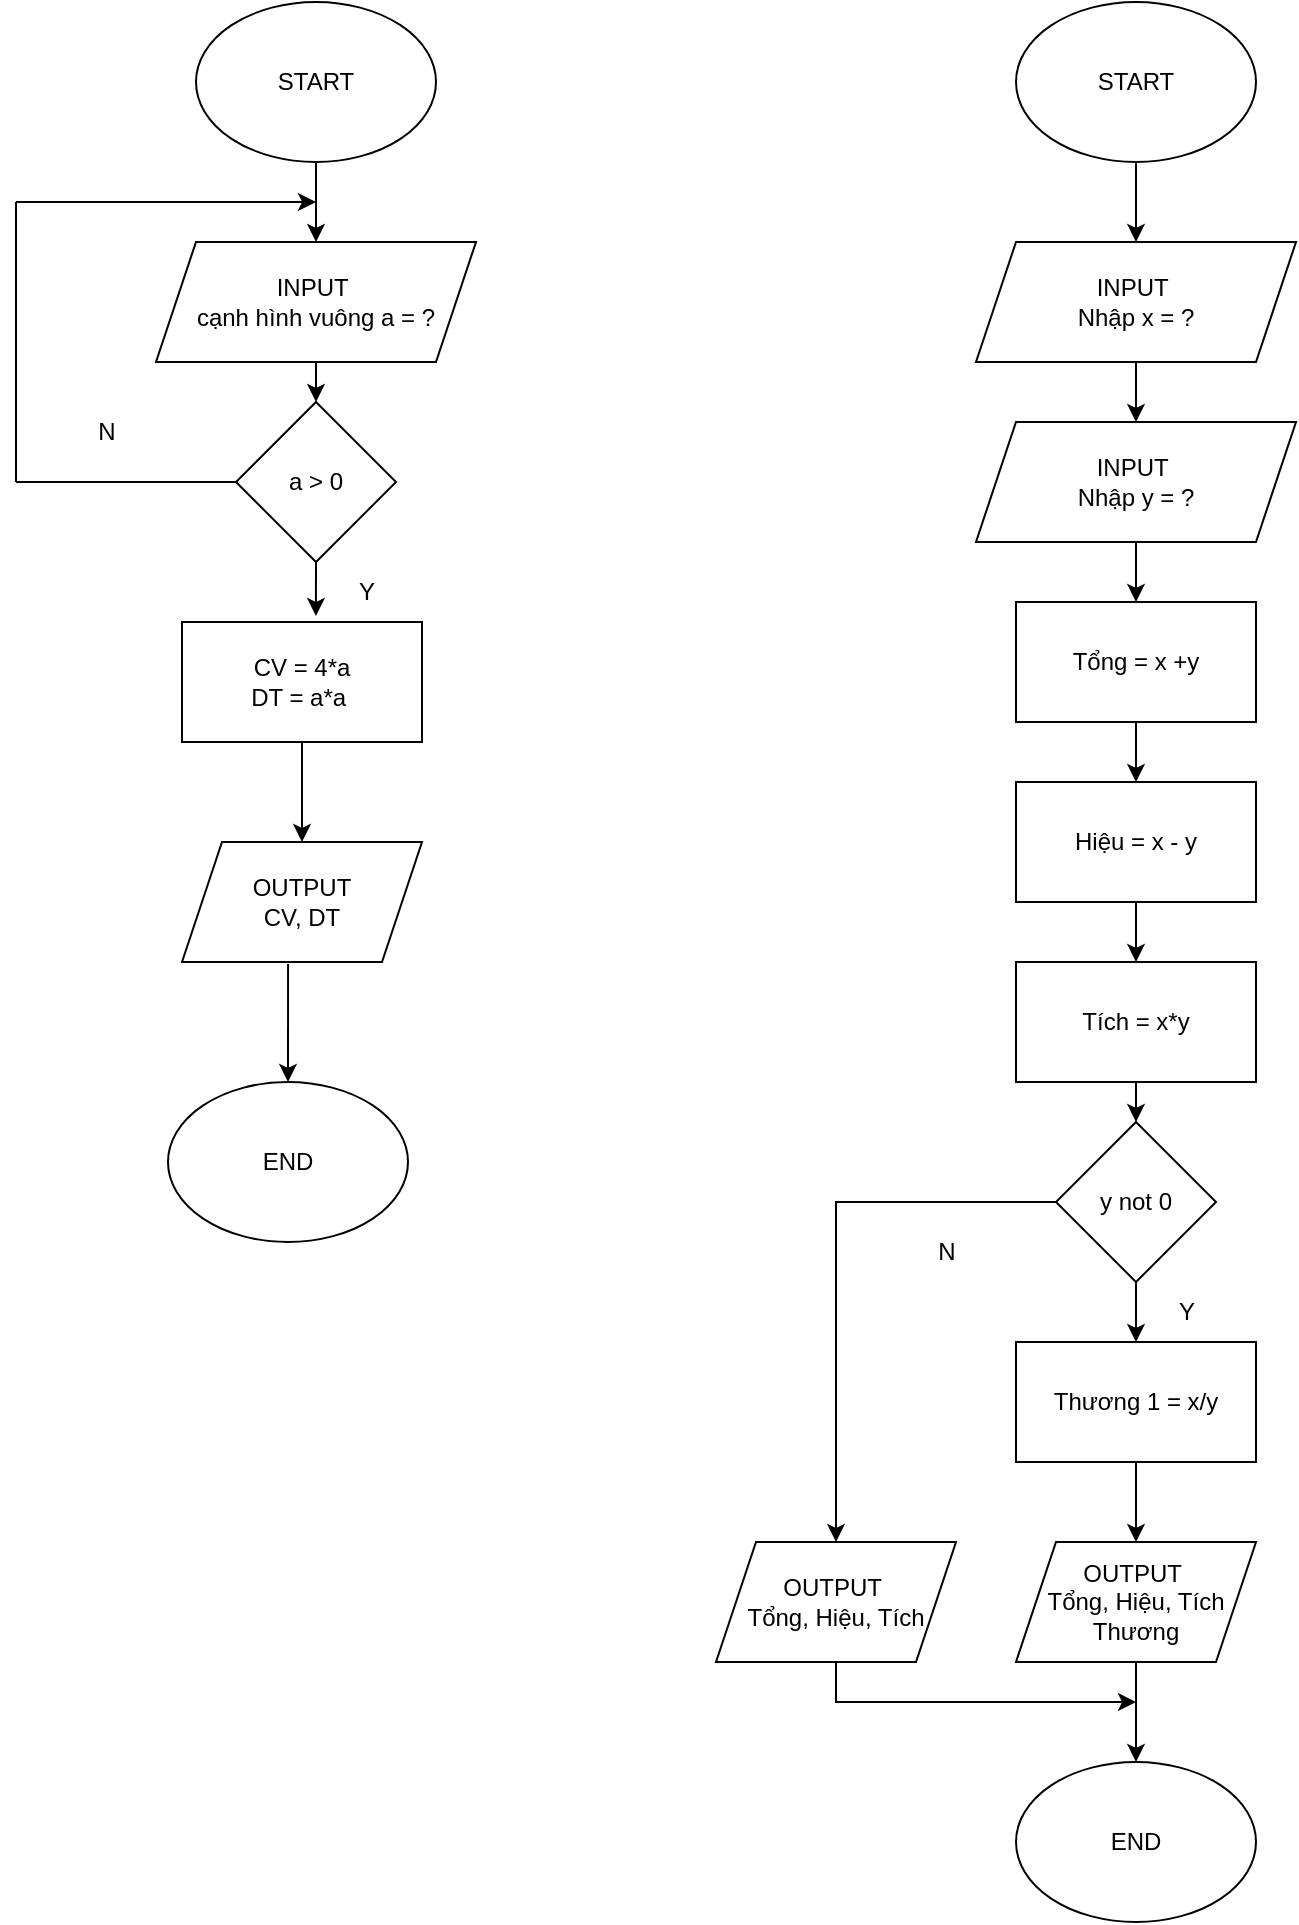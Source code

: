 <mxfile version="20.3.0" type="device"><diagram id="C5RBs43oDa-KdzZeNtuy" name="Page-1"><mxGraphModel dx="2031" dy="1134" grid="1" gridSize="10" guides="1" tooltips="1" connect="1" arrows="1" fold="1" page="1" pageScale="1" pageWidth="827" pageHeight="1169" math="0" shadow="0"><root><mxCell id="WIyWlLk6GJQsqaUBKTNV-0"/><mxCell id="WIyWlLk6GJQsqaUBKTNV-1" parent="WIyWlLk6GJQsqaUBKTNV-0"/><mxCell id="zv8scp_BzJ1Jf-8Q37s4-0" value="START" style="ellipse;whiteSpace=wrap;html=1;" vertex="1" parent="WIyWlLk6GJQsqaUBKTNV-1"><mxGeometry x="120" y="40" width="120" height="80" as="geometry"/></mxCell><mxCell id="zv8scp_BzJ1Jf-8Q37s4-1" value="INPUT&amp;nbsp;&lt;br&gt;cạnh hình vuông a = ?" style="shape=parallelogram;perimeter=parallelogramPerimeter;whiteSpace=wrap;html=1;fixedSize=1;" vertex="1" parent="WIyWlLk6GJQsqaUBKTNV-1"><mxGeometry x="100" y="160" width="160" height="60" as="geometry"/></mxCell><mxCell id="zv8scp_BzJ1Jf-8Q37s4-3" value="CV = 4*a&lt;br&gt;DT = a*a&amp;nbsp;" style="rounded=0;whiteSpace=wrap;html=1;" vertex="1" parent="WIyWlLk6GJQsqaUBKTNV-1"><mxGeometry x="113" y="350" width="120" height="60" as="geometry"/></mxCell><mxCell id="zv8scp_BzJ1Jf-8Q37s4-4" value="" style="endArrow=classic;html=1;rounded=0;exitX=0.5;exitY=1;exitDx=0;exitDy=0;entryX=0.5;entryY=0;entryDx=0;entryDy=0;" edge="1" parent="WIyWlLk6GJQsqaUBKTNV-1" source="zv8scp_BzJ1Jf-8Q37s4-0" target="zv8scp_BzJ1Jf-8Q37s4-1"><mxGeometry width="50" height="50" relative="1" as="geometry"><mxPoint x="180" y="380" as="sourcePoint"/><mxPoint x="230" y="330" as="targetPoint"/></mxGeometry></mxCell><mxCell id="zv8scp_BzJ1Jf-8Q37s4-6" value="OUTPUT&lt;br&gt;CV, DT" style="shape=parallelogram;perimeter=parallelogramPerimeter;whiteSpace=wrap;html=1;fixedSize=1;" vertex="1" parent="WIyWlLk6GJQsqaUBKTNV-1"><mxGeometry x="113" y="460" width="120" height="60" as="geometry"/></mxCell><mxCell id="zv8scp_BzJ1Jf-8Q37s4-7" value="END" style="ellipse;whiteSpace=wrap;html=1;" vertex="1" parent="WIyWlLk6GJQsqaUBKTNV-1"><mxGeometry x="106" y="580" width="120" height="80" as="geometry"/></mxCell><mxCell id="zv8scp_BzJ1Jf-8Q37s4-8" value="" style="endArrow=classic;html=1;rounded=0;exitX=0.5;exitY=1;exitDx=0;exitDy=0;entryX=0.5;entryY=0;entryDx=0;entryDy=0;" edge="1" parent="WIyWlLk6GJQsqaUBKTNV-1" source="zv8scp_BzJ1Jf-8Q37s4-3" target="zv8scp_BzJ1Jf-8Q37s4-6"><mxGeometry width="50" height="50" relative="1" as="geometry"><mxPoint x="153" y="450" as="sourcePoint"/><mxPoint x="203" y="400" as="targetPoint"/></mxGeometry></mxCell><mxCell id="zv8scp_BzJ1Jf-8Q37s4-9" value="" style="endArrow=classic;html=1;rounded=0;exitX=0.442;exitY=1.017;exitDx=0;exitDy=0;exitPerimeter=0;entryX=0.5;entryY=0;entryDx=0;entryDy=0;" edge="1" parent="WIyWlLk6GJQsqaUBKTNV-1" source="zv8scp_BzJ1Jf-8Q37s4-6" target="zv8scp_BzJ1Jf-8Q37s4-7"><mxGeometry width="50" height="50" relative="1" as="geometry"><mxPoint x="173" y="460" as="sourcePoint"/><mxPoint x="163" y="560" as="targetPoint"/></mxGeometry></mxCell><mxCell id="zv8scp_BzJ1Jf-8Q37s4-11" value="a &amp;gt; 0" style="rhombus;whiteSpace=wrap;html=1;" vertex="1" parent="WIyWlLk6GJQsqaUBKTNV-1"><mxGeometry x="140" y="240" width="80" height="80" as="geometry"/></mxCell><mxCell id="zv8scp_BzJ1Jf-8Q37s4-12" value="" style="endArrow=classic;html=1;rounded=0;exitX=0.5;exitY=1;exitDx=0;exitDy=0;entryX=0.558;entryY=-0.05;entryDx=0;entryDy=0;entryPerimeter=0;" edge="1" parent="WIyWlLk6GJQsqaUBKTNV-1" source="zv8scp_BzJ1Jf-8Q37s4-11" target="zv8scp_BzJ1Jf-8Q37s4-3"><mxGeometry width="50" height="50" relative="1" as="geometry"><mxPoint x="180" y="370" as="sourcePoint"/><mxPoint x="230" y="320" as="targetPoint"/></mxGeometry></mxCell><mxCell id="zv8scp_BzJ1Jf-8Q37s4-18" value="" style="endArrow=none;html=1;rounded=0;" edge="1" parent="WIyWlLk6GJQsqaUBKTNV-1"><mxGeometry width="50" height="50" relative="1" as="geometry"><mxPoint x="30" y="280" as="sourcePoint"/><mxPoint x="140" y="280" as="targetPoint"/></mxGeometry></mxCell><mxCell id="zv8scp_BzJ1Jf-8Q37s4-19" value="" style="endArrow=none;html=1;rounded=0;" edge="1" parent="WIyWlLk6GJQsqaUBKTNV-1"><mxGeometry width="50" height="50" relative="1" as="geometry"><mxPoint x="30" y="140" as="sourcePoint"/><mxPoint x="30" y="280" as="targetPoint"/></mxGeometry></mxCell><mxCell id="zv8scp_BzJ1Jf-8Q37s4-20" value="" style="endArrow=classic;html=1;rounded=0;" edge="1" parent="WIyWlLk6GJQsqaUBKTNV-1"><mxGeometry width="50" height="50" relative="1" as="geometry"><mxPoint x="30" y="140" as="sourcePoint"/><mxPoint x="180" y="140" as="targetPoint"/></mxGeometry></mxCell><mxCell id="zv8scp_BzJ1Jf-8Q37s4-21" value="" style="endArrow=classic;html=1;rounded=0;exitX=0.5;exitY=1;exitDx=0;exitDy=0;entryX=0.5;entryY=0;entryDx=0;entryDy=0;" edge="1" parent="WIyWlLk6GJQsqaUBKTNV-1" source="zv8scp_BzJ1Jf-8Q37s4-1" target="zv8scp_BzJ1Jf-8Q37s4-11"><mxGeometry width="50" height="50" relative="1" as="geometry"><mxPoint x="180" y="290" as="sourcePoint"/><mxPoint x="230" y="240" as="targetPoint"/></mxGeometry></mxCell><mxCell id="zv8scp_BzJ1Jf-8Q37s4-22" value="Y" style="text;html=1;align=center;verticalAlign=middle;resizable=0;points=[];autosize=1;strokeColor=none;fillColor=none;" vertex="1" parent="WIyWlLk6GJQsqaUBKTNV-1"><mxGeometry x="190" y="320" width="30" height="30" as="geometry"/></mxCell><mxCell id="zv8scp_BzJ1Jf-8Q37s4-23" value="N" style="text;html=1;align=center;verticalAlign=middle;resizable=0;points=[];autosize=1;strokeColor=none;fillColor=none;" vertex="1" parent="WIyWlLk6GJQsqaUBKTNV-1"><mxGeometry x="60" y="240" width="30" height="30" as="geometry"/></mxCell><mxCell id="zv8scp_BzJ1Jf-8Q37s4-24" value="START" style="ellipse;whiteSpace=wrap;html=1;" vertex="1" parent="WIyWlLk6GJQsqaUBKTNV-1"><mxGeometry x="530" y="40" width="120" height="80" as="geometry"/></mxCell><mxCell id="zv8scp_BzJ1Jf-8Q37s4-25" value="INPUT&amp;nbsp;&lt;br&gt;Nhập x = ?" style="shape=parallelogram;perimeter=parallelogramPerimeter;whiteSpace=wrap;html=1;fixedSize=1;" vertex="1" parent="WIyWlLk6GJQsqaUBKTNV-1"><mxGeometry x="510" y="160" width="160" height="60" as="geometry"/></mxCell><mxCell id="zv8scp_BzJ1Jf-8Q37s4-27" value="" style="endArrow=classic;html=1;rounded=0;exitX=0.5;exitY=1;exitDx=0;exitDy=0;" edge="1" parent="WIyWlLk6GJQsqaUBKTNV-1" source="zv8scp_BzJ1Jf-8Q37s4-24" target="zv8scp_BzJ1Jf-8Q37s4-25"><mxGeometry width="50" height="50" relative="1" as="geometry"><mxPoint x="390" y="280" as="sourcePoint"/><mxPoint x="440" y="230" as="targetPoint"/></mxGeometry></mxCell><mxCell id="zv8scp_BzJ1Jf-8Q37s4-28" value="INPUT&amp;nbsp;&lt;br&gt;Nhập y = ?" style="shape=parallelogram;perimeter=parallelogramPerimeter;whiteSpace=wrap;html=1;fixedSize=1;" vertex="1" parent="WIyWlLk6GJQsqaUBKTNV-1"><mxGeometry x="510" y="250" width="160" height="60" as="geometry"/></mxCell><mxCell id="zv8scp_BzJ1Jf-8Q37s4-29" value="" style="endArrow=classic;html=1;rounded=0;exitX=0.5;exitY=1;exitDx=0;exitDy=0;entryX=0.5;entryY=0;entryDx=0;entryDy=0;" edge="1" parent="WIyWlLk6GJQsqaUBKTNV-1" source="zv8scp_BzJ1Jf-8Q37s4-25" target="zv8scp_BzJ1Jf-8Q37s4-28"><mxGeometry width="50" height="50" relative="1" as="geometry"><mxPoint x="390" y="280" as="sourcePoint"/><mxPoint x="440" y="230" as="targetPoint"/></mxGeometry></mxCell><mxCell id="zv8scp_BzJ1Jf-8Q37s4-30" value="Tổng = x +y" style="rounded=0;whiteSpace=wrap;html=1;" vertex="1" parent="WIyWlLk6GJQsqaUBKTNV-1"><mxGeometry x="530" y="340" width="120" height="60" as="geometry"/></mxCell><mxCell id="zv8scp_BzJ1Jf-8Q37s4-31" value="Hiệu = x - y" style="rounded=0;whiteSpace=wrap;html=1;" vertex="1" parent="WIyWlLk6GJQsqaUBKTNV-1"><mxGeometry x="530" y="430" width="120" height="60" as="geometry"/></mxCell><mxCell id="zv8scp_BzJ1Jf-8Q37s4-32" value="Tích = x*y" style="rounded=0;whiteSpace=wrap;html=1;" vertex="1" parent="WIyWlLk6GJQsqaUBKTNV-1"><mxGeometry x="530" y="520" width="120" height="60" as="geometry"/></mxCell><mxCell id="zv8scp_BzJ1Jf-8Q37s4-33" value="Thương 1 = x/y" style="rounded=0;whiteSpace=wrap;html=1;" vertex="1" parent="WIyWlLk6GJQsqaUBKTNV-1"><mxGeometry x="530" y="710" width="120" height="60" as="geometry"/></mxCell><mxCell id="zv8scp_BzJ1Jf-8Q37s4-35" value="" style="endArrow=classic;html=1;rounded=0;exitX=0.5;exitY=1;exitDx=0;exitDy=0;entryX=0.5;entryY=0;entryDx=0;entryDy=0;" edge="1" parent="WIyWlLk6GJQsqaUBKTNV-1" source="zv8scp_BzJ1Jf-8Q37s4-28"><mxGeometry width="50" height="50" relative="1" as="geometry"><mxPoint x="390" y="490" as="sourcePoint"/><mxPoint x="590" y="340" as="targetPoint"/></mxGeometry></mxCell><mxCell id="zv8scp_BzJ1Jf-8Q37s4-37" value="" style="endArrow=classic;html=1;rounded=0;exitX=0.5;exitY=1;exitDx=0;exitDy=0;entryX=0.5;entryY=0;entryDx=0;entryDy=0;" edge="1" parent="WIyWlLk6GJQsqaUBKTNV-1" source="zv8scp_BzJ1Jf-8Q37s4-30" target="zv8scp_BzJ1Jf-8Q37s4-31"><mxGeometry width="50" height="50" relative="1" as="geometry"><mxPoint x="390" y="570" as="sourcePoint"/><mxPoint x="440" y="520" as="targetPoint"/></mxGeometry></mxCell><mxCell id="zv8scp_BzJ1Jf-8Q37s4-38" value="" style="endArrow=classic;html=1;rounded=0;exitX=0.5;exitY=1;exitDx=0;exitDy=0;" edge="1" parent="WIyWlLk6GJQsqaUBKTNV-1" source="zv8scp_BzJ1Jf-8Q37s4-31" target="zv8scp_BzJ1Jf-8Q37s4-32"><mxGeometry width="50" height="50" relative="1" as="geometry"><mxPoint x="390" y="660" as="sourcePoint"/><mxPoint x="440" y="610" as="targetPoint"/></mxGeometry></mxCell><mxCell id="zv8scp_BzJ1Jf-8Q37s4-42" value="OUTPUT&amp;nbsp;&lt;br&gt;Tổng, Hiệu, Tích Thương" style="shape=parallelogram;perimeter=parallelogramPerimeter;whiteSpace=wrap;html=1;fixedSize=1;" vertex="1" parent="WIyWlLk6GJQsqaUBKTNV-1"><mxGeometry x="530" y="810" width="120" height="60" as="geometry"/></mxCell><mxCell id="zv8scp_BzJ1Jf-8Q37s4-43" value="END" style="ellipse;whiteSpace=wrap;html=1;" vertex="1" parent="WIyWlLk6GJQsqaUBKTNV-1"><mxGeometry x="530" y="920" width="120" height="80" as="geometry"/></mxCell><mxCell id="zv8scp_BzJ1Jf-8Q37s4-44" value="" style="endArrow=classic;html=1;rounded=0;exitX=0.5;exitY=1;exitDx=0;exitDy=0;entryX=0.5;entryY=0;entryDx=0;entryDy=0;" edge="1" parent="WIyWlLk6GJQsqaUBKTNV-1" source="zv8scp_BzJ1Jf-8Q37s4-33" target="zv8scp_BzJ1Jf-8Q37s4-42"><mxGeometry width="50" height="50" relative="1" as="geometry"><mxPoint x="390" y="550" as="sourcePoint"/><mxPoint x="440" y="500" as="targetPoint"/></mxGeometry></mxCell><mxCell id="zv8scp_BzJ1Jf-8Q37s4-45" value="" style="endArrow=classic;html=1;rounded=0;exitX=0.5;exitY=1;exitDx=0;exitDy=0;entryX=0.5;entryY=0;entryDx=0;entryDy=0;" edge="1" parent="WIyWlLk6GJQsqaUBKTNV-1" source="zv8scp_BzJ1Jf-8Q37s4-42" target="zv8scp_BzJ1Jf-8Q37s4-43"><mxGeometry width="50" height="50" relative="1" as="geometry"><mxPoint x="390" y="650" as="sourcePoint"/><mxPoint x="590" y="910" as="targetPoint"/></mxGeometry></mxCell><mxCell id="zv8scp_BzJ1Jf-8Q37s4-46" value="y not 0" style="rhombus;whiteSpace=wrap;html=1;" vertex="1" parent="WIyWlLk6GJQsqaUBKTNV-1"><mxGeometry x="550" y="600" width="80" height="80" as="geometry"/></mxCell><mxCell id="zv8scp_BzJ1Jf-8Q37s4-47" value="" style="endArrow=classic;html=1;rounded=0;exitX=0.5;exitY=1;exitDx=0;exitDy=0;entryX=0.5;entryY=0;entryDx=0;entryDy=0;" edge="1" parent="WIyWlLk6GJQsqaUBKTNV-1" source="zv8scp_BzJ1Jf-8Q37s4-32" target="zv8scp_BzJ1Jf-8Q37s4-46"><mxGeometry width="50" height="50" relative="1" as="geometry"><mxPoint x="390" y="670" as="sourcePoint"/><mxPoint x="440" y="620" as="targetPoint"/></mxGeometry></mxCell><mxCell id="zv8scp_BzJ1Jf-8Q37s4-48" value="" style="endArrow=classic;html=1;rounded=0;exitX=0.5;exitY=1;exitDx=0;exitDy=0;entryX=0.5;entryY=0;entryDx=0;entryDy=0;" edge="1" parent="WIyWlLk6GJQsqaUBKTNV-1" source="zv8scp_BzJ1Jf-8Q37s4-46" target="zv8scp_BzJ1Jf-8Q37s4-33"><mxGeometry width="50" height="50" relative="1" as="geometry"><mxPoint x="390" y="670" as="sourcePoint"/><mxPoint x="440" y="620" as="targetPoint"/></mxGeometry></mxCell><mxCell id="zv8scp_BzJ1Jf-8Q37s4-49" value="OUTPUT&amp;nbsp;&lt;br&gt;Tổng, Hiệu, Tích" style="shape=parallelogram;perimeter=parallelogramPerimeter;whiteSpace=wrap;html=1;fixedSize=1;" vertex="1" parent="WIyWlLk6GJQsqaUBKTNV-1"><mxGeometry x="380" y="810" width="120" height="60" as="geometry"/></mxCell><mxCell id="zv8scp_BzJ1Jf-8Q37s4-50" value="" style="endArrow=classic;html=1;rounded=0;exitX=0;exitY=0.5;exitDx=0;exitDy=0;entryX=0.5;entryY=0;entryDx=0;entryDy=0;" edge="1" parent="WIyWlLk6GJQsqaUBKTNV-1" source="zv8scp_BzJ1Jf-8Q37s4-46" target="zv8scp_BzJ1Jf-8Q37s4-49"><mxGeometry width="50" height="50" relative="1" as="geometry"><mxPoint x="390" y="680" as="sourcePoint"/><mxPoint x="440" y="630" as="targetPoint"/><Array as="points"><mxPoint x="440" y="640"/></Array></mxGeometry></mxCell><mxCell id="zv8scp_BzJ1Jf-8Q37s4-51" value="Y" style="text;html=1;align=center;verticalAlign=middle;resizable=0;points=[];autosize=1;strokeColor=none;fillColor=none;" vertex="1" parent="WIyWlLk6GJQsqaUBKTNV-1"><mxGeometry x="600" y="680" width="30" height="30" as="geometry"/></mxCell><mxCell id="zv8scp_BzJ1Jf-8Q37s4-52" value="N" style="text;html=1;align=center;verticalAlign=middle;resizable=0;points=[];autosize=1;strokeColor=none;fillColor=none;" vertex="1" parent="WIyWlLk6GJQsqaUBKTNV-1"><mxGeometry x="480" y="650" width="30" height="30" as="geometry"/></mxCell><mxCell id="zv8scp_BzJ1Jf-8Q37s4-53" value="" style="endArrow=classic;html=1;rounded=0;exitX=0.5;exitY=1;exitDx=0;exitDy=0;" edge="1" parent="WIyWlLk6GJQsqaUBKTNV-1" source="zv8scp_BzJ1Jf-8Q37s4-49"><mxGeometry width="50" height="50" relative="1" as="geometry"><mxPoint x="390" y="680" as="sourcePoint"/><mxPoint x="590" y="890" as="targetPoint"/><Array as="points"><mxPoint x="440" y="890"/></Array></mxGeometry></mxCell></root></mxGraphModel></diagram></mxfile>
